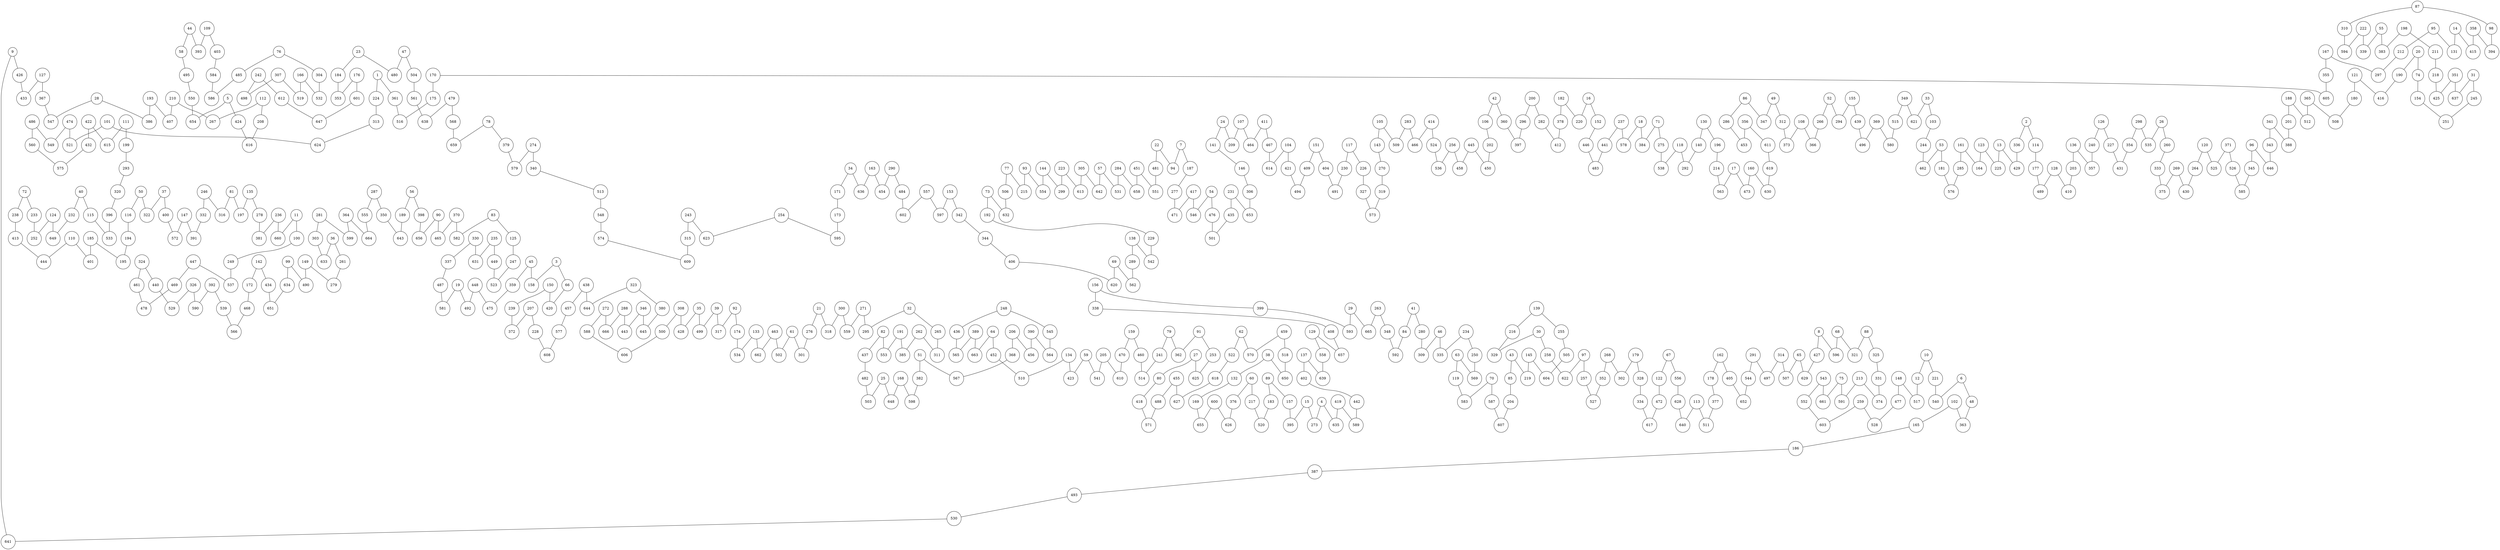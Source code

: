 graph gr666 {
	node [shape=circle fillcolor=white]
	1 [ pos = "10.098177,0.000000!"]
	2 [ pos = "7.985414,-17.556241!"]
	3 [ pos = "7.238149,-16.541935!"]
	4 [ pos = "6.858906,-16.777560!"]
	5 [ pos = "6.530154,-15.065358!"]
	6 [ pos = "5.515849,-13.808696!"]
	7 [ pos = "5.983731,-12.710238!"]
	8 [ pos = "5.725666,-12.796634!"]
	9 [ pos = "5.638149,-11.712763!"]
	10 [ pos = "5.842356,-11.936045!"]
	11 [ pos = "5.557363,-10.893689!"]
	12 [ pos = "6.559327,-10.558205!"]
	13 [ pos = "4.868443,-8.889762!"]
	14 [ pos = "5.077139,-8.462272!"]
	15 [ pos = "5.083871,-8.228892!"]
	16 [ pos = "5.216269,-7.982048!"]
	17 [ pos = "4.980645,-7.109116!"]
	18 [ pos = "5.311641,-5.882749!"]
	19 [ pos = "5.313885,-13.711080!"]
	20 [ pos = "5.318373,-13.153436!"]
	21 [ pos = "4.302945,-13.610098!"]
	22 [ pos = "4.205330,-13.715568!"]
	23 [ pos = "3.818233,-13.256662!"]
	24 [ pos = "3.638710,-13.137728!"]
	25 [ pos = "4.539691,-12.513885!"]
	26 [ pos = "3.732959,-12.572230!"]
	27 [ pos = "4.424123,-11.782328!"]
	28 [ pos = "3.932679,-11.938289!"]
	29 [ pos = "3.528752,-11.925947!"]
	30 [ pos = "5.214025,-10.329313!"]
	31 [ pos = "5.003086,-10.449369!"]
	32 [ pos = "4.618233,-10.723142!"]
	33 [ pos = "4.383731,-10.590743!"]
	34 [ pos = "3.958485,-10.919495!"]
	35 [ pos = "3.643198,-10.825245!"]
	36 [ pos = "3.305470,-10.683871!"]
	37 [ pos = "4.826928,-9.823282!"]
	38 [ pos = "4.659748,-9.804208!"]
	39 [ pos = "4.307433,-10.126227!"]
	40 [ pos = "3.936045,-10.101543!"]
	41 [ pos = "3.318934,-10.106031!"]
	42 [ pos = "4.734923,-9.316129!"]
	43 [ pos = "4.517251,-8.976157!"]
	44 [ pos = "4.382609,-9.459748!"]
	45 [ pos = "3.753156,-9.450771!"]
	46 [ pos = "4.736045,-7.970827!"]
	47 [ pos = "4.536325,-8.304067!"]
	48 [ pos = "4.439832,-8.423001!"]
	49 [ pos = "4.324264,-8.640673!"]
	50 [ pos = "3.388499,-9.133240!"]
	51 [ pos = "2.856662,-8.989621!"]
	52 [ pos = "2.810659,-8.663114!"]
	53 [ pos = "3.184292,-11.899018!"]
	54 [ pos = "2.842076,-11.585975!"]
	55 [ pos = "2.849930,-11.241515!"]
	56 [ pos = "2.483029,-10.940813!"]
	57 [ pos = "2.478541,-11.286396!"]
	58 [ pos = "2.288920,-11.579243!"]
	59 [ pos = "2.158766,-11.118093!"]
	60 [ pos = "2.135203,-11.009257!"]
	61 [ pos = "2.154278,-10.816269!"]
	62 [ pos = "1.852454,-11.169705!"]
	63 [ pos = "1.910799,-10.819635!"]
	64 [ pos = "1.973633,-10.384292!"]
	65 [ pos = "2.309116,-10.027489!"]
	66 [ pos = "1.941094,-9.887237!"]
	67 [ pos = "1.613464,-10.132959!"]
	68 [ pos = "1.505750,-9.999439!"]
	69 [ pos = "1.577560,-9.776157!"]
	70 [ pos = "1.356522,-9.668443!"]
	71 [ pos = "1.072651,-9.430575!"]
	72 [ pos = "0.962693,-8.899860!"]
	73 [ pos = "2.589621,-9.225245!"]
	74 [ pos = "2.495372,-8.929032!"]
	75 [ pos = "2.245161,-8.470126!"]
	76 [ pos = "2.019635,-8.581206!"]
	77 [ pos = "2.055540,-8.100982!"]
	78 [ pos = "2.051052,-7.802525!"]
	79 [ pos = "2.051052,-7.413184!"]
	80 [ pos = "1.611220,-6.849930!"]
	81 [ pos = "1.465358,-6.661431!"]
	82 [ pos = "1.165778,-6.879102!"]
	83 [ pos = "1.353156,-7.692567!"]
	84 [ pos = "0.511641,-5.856942!"]
	85 [ pos = "0.617111,-6.182328!"]
	86 [ pos = "0.727069,-6.518934!"]
	87 [ pos = "1.155680,-7.468163!"]
	88 [ pos = "1.166900,-8.007854!"]
	89 [ pos = "1.188219,-8.356802!"]
	90 [ pos = "0.690042,-8.454418!"]
	91 [ pos = "0.489201,-8.308555!"]
	92 [ pos = "0.366900,-8.562132!"]
	93 [ pos = "-0.062833,-10.211501!"]
	94 [ pos = "-0.014586,-8.785414!"]
	95 [ pos = "-0.157083,-8.794390!"]
	96 [ pos = "-0.235624,-8.920056!"]
	97 [ pos = "-0.388219,-8.207574!"]
	98 [ pos = "-0.905470,-8.866199!"]
	99 [ pos = "-1.349790,-8.642917!"]
	100 [ pos = "-1.493408,-8.032539!"]
	101 [ pos = "-1.822160,-8.003366!"]
	102 [ pos = "-1.828892,-7.639832!"]
	103 [ pos = "-1.961290,-7.079944!"]
	104 [ pos = "-2.171108,-7.343619!"]
	105 [ pos = "-2.624404,-7.881066!"]
	106 [ pos = "-3.732959,-7.899018!"]
	107 [ pos = "-4.095372,-8.194109!"]
	108 [ pos = "-5.956802,-7.915849!"]
	109 [ pos = "-5.769425,-6.452735!"]
	110 [ pos = "-4.311921,-6.975596!"]
	111 [ pos = "-4.263675,-6.432539!"]
	112 [ pos = "-3.870968,-6.296774!"]
	113 [ pos = "-3.855259,-6.538008!"]
	114 [ pos = "-3.654418,-6.776999!"]
	115 [ pos = "-3.505189,-7.193268!"]
	116 [ pos = "-3.649930,-7.684712!"]
	117 [ pos = "-2.972230,-7.307714!"]
	118 [ pos = "-2.823001,-6.440393!"]
	119 [ pos = "-3.370547,-5.734642!"]
	120 [ pos = "-3.068724,-5.423843!"]
	121 [ pos = "-2.833100,-5.514727!"]
	122 [ pos = "-2.616550,-5.202805!"]
	123 [ pos = "-2.529032,-4.840393!"]
	124 [ pos = "-2.269846,-4.858345!"]
	125 [ pos = "-2.193548,-4.887518!"]
	126 [ pos = "-2.274334,-6.100421!"]
	127 [ pos = "-1.722300,-6.288920!"]
	128 [ pos = "-1.840112,-5.515849!"]
	129 [ pos = "-1.735764,-5.335203!"]
	130 [ pos = "-1.412623,-4.298457!"]
	131 [ pos = "-0.900982,-3.875456!"]
	132 [ pos = "-0.613745,-3.941655!"]
	133 [ pos = "-0.384853,-4.297335!"]
	134 [ pos = "-0.566620,-4.767461!"]
	135 [ pos = "-0.259187,-4.954839!"]
	136 [ pos = "-0.142496,-5.418233!"]
	137 [ pos = "-0.345582,-6.733240!"]
	138 [ pos = "-0.949229,-7.129313!"]
	139 [ pos = "1.632539,-2.615428!"]
	140 [ pos = "3.148387,-1.709958!"]
	141 [ pos = "3.633100,-1.855820!"]
	142 [ pos = "3.520898,-0.897616!"]
	143 [ pos = "3.746424,-0.824684!"]
	144 [ pos = "3.817111,-0.730435!"]
	145 [ pos = "3.820477,-0.512763!"]
	146 [ pos = "3.980926,-0.611501!"]
	147 [ pos = "3.975316,-0.048247!"]
	148 [ pos = "4.092006,0.339972!"]
	149 [ pos = "2.531276,0.594670!"]
	150 [ pos = "4.063955,0.714727!"]
	151 [ pos = "4.093128,1.134362!"]
	152 [ pos = "3.864236,1.173633!"]
	153 [ pos = "3.651052,1.470968!"]
	154 [ pos = "3.598317,2.248527!"]
	155 [ pos = "3.491725,3.314446!"]
	156 [ pos = "3.496213,3.610659!"]
	157 [ pos = "3.318934,3.627489!"]
	158 [ pos = "3.369425,3.495091!"]
	159 [ pos = "2.698457,3.649930!"]
	160 [ pos = "2.173352,4.167181!"]
	161 [ pos = "1.723422,3.626367!"]
	162 [ pos = "1.470968,3.380645!"]
	163 [ pos = "1.501262,2.828612!"]
	164 [ pos = "1.705470,4.323142!"]
	165 [ pos = "1.009818,4.319776!"]
	166 [ pos = "1.274614,4.834783!"]
	167 [ pos = "2.026367,-1.746985!"]
	168 [ pos = "1.615708,-1.936606!"]
	169 [ pos = "1.490042,-1.838990!"]
	170 [ pos = "1.291445,-1.722300!"]
	171 [ pos = "1.846844,-0.337728!"]
	172 [ pos = "1.390182,-0.897616!"]
	173 [ pos = "1.147826,-1.030014!"]
	174 [ pos = "1.044600,-1.506872!"]
	175 [ pos = "0.931276,-1.475456!"]
	176 [ pos = "0.693408,-1.174755!"]
	177 [ pos = "0.582328,-0.451052!"]
	178 [ pos = "0.719215,-0.151473!"]
	179 [ pos = "0.598036,-0.014586!"]
	180 [ pos = "0.682188,0.126788!"]
	181 [ pos = "0.705750,0.265919!"]
	182 [ pos = "1.371108,-0.146985!"]
	183 [ pos = "1.493408,0.232258!"]
	184 [ pos = "1.346424,0.931276!"]
	185 [ pos = "1.291445,1.469846!"]
	186 [ pos = "1.354278,1.686396!"]
	187 [ pos = "0.703506,0.363534!"]
	188 [ pos = "0.703506,0.815708!"]
	189 [ pos = "0.022440,0.722581!"]
	190 [ pos = "0.387097,0.950351!"]
	191 [ pos = "0.394951,1.269004!"]
	192 [ pos = "0.473492,2.058906!"]
	193 [ pos = "0.025806,1.040112!"]
	194 [ pos = "-0.466760,1.702104!"]
	195 [ pos = "-0.469004,1.703226!"]
	196 [ pos = "0.004488,2.037588!"]
	197 [ pos = "-0.621599,2.496494!"]
	198 [ pos = "0.033661,2.818513!"]
	199 [ pos = "-0.362412,3.278541!"]
	200 [ pos = "-0.176157,3.370547!"]
	201 [ pos = "0.021318,3.618513!"]
	202 [ pos = "-0.131276,4.094250!"]
	203 [ pos = "0.225526,5.071529!"]
	204 [ pos = "-0.452174,4.420757!"]
	205 [ pos = "-0.684432,4.388219!"]
	206 [ pos = "-0.727069,4.394951!"]
	207 [ pos = "-0.951473,1.474334!"]
	208 [ pos = "-1.395792,1.735764!"]
	209 [ pos = "-1.279102,3.060870!"]
	210 [ pos = "-1.401403,3.156241!"]
	211 [ pos = "-1.711080,3.160729!"]
	212 [ pos = "-2.254137,3.182048!"]
	213 [ pos = "-1.963534,3.481627!"]
	214 [ pos = "-1.735764,3.927069!"]
	215 [ pos = "-2.186816,3.873212!"]
	216 [ pos = "-2.870126,3.629734!"]
	217 [ pos = "-1.746985,-0.608135!"]
	218 [ pos = "-4.168303,-1.380084!"]
	219 [ pos = "-2.534642,1.605610!"]
	220 [ pos = "-2.506592,1.914165!"]
	221 [ pos = "-2.959888,1.694250!"]
	222 [ pos = "-2.743338,2.866760!"]
	223 [ pos = "-2.855540,3.152875!"]
	224 [ pos = "-2.934081,3.141655!"]
	225 [ pos = "-3.267321,2.925105!"]
	226 [ pos = "-3.315568,3.428892!"]
	227 [ pos = "-3.702665,3.091164!"]
	228 [ pos = "-3.767742,2.849930!"]
	229 [ pos = "-3.764376,2.044320!"]
	230 [ pos = "-2.604208,4.869565!"]
	231 [ pos = "-2.081346,5.308275!"]
	232 [ pos = "-1.364376,5.516971!"]
	233 [ pos = "-2.255259,6.429173!"]
	234 [ pos = "-0.491445,6.201403!"]
	235 [ pos = "4.200842,-2.849930!"]
	236 [ pos = "4.311921,-1.018794!"]
	237 [ pos = "4.612623,-0.938008!"]
	238 [ pos = "4.177279,-0.627209!"]
	239 [ pos = "4.075175,-0.693408!"]
	240 [ pos = "4.087518,-0.476858!"]
	241 [ pos = "4.166059,-0.382609!"]
	242 [ pos = "4.210940,-0.500421!"]
	243 [ pos = "4.287237,-0.032539!"]
	244 [ pos = "4.407293,-0.024684!"]
	245 [ pos = "4.626087,0.236746!"]
	246 [ pos = "4.642917,-0.059467!"]
	247 [ pos = "4.515007,-0.382609!"]
	248 [ pos = "4.644039,-0.497055!"]
	249 [ pos = "4.841515,-0.289481!"]
	250 [ pos = "4.849369,-0.923422!"]
	251 [ pos = "4.324264,0.141374!"]
	252 [ pos = "4.414025,0.268163!"]
	253 [ pos = "4.746143,0.146985!"]
	254 [ pos = "4.992987,-0.038149!"]
	255 [ pos = "4.865077,0.141374!"]
	256 [ pos = "4.844881,0.587938!"]
	257 [ pos = "4.871809,0.802244!"]
	258 [ pos = "4.871809,0.811220!"]
	259 [ pos = "4.759607,1.040112!"]
	260 [ pos = "5.105189,0.130154!"]
	261 [ pos = "5.078261,0.475736!"]
	262 [ pos = "5.099579,0.506031!"]
	263 [ pos = "5.060309,0.609257!"]
	264 [ pos = "5.412623,-0.481346!"]
	265 [ pos = "5.391304,-0.158205!"]
	266 [ pos = "5.288079,-0.149229!"]
	267 [ pos = "5.299299,0.046003!"]
	268 [ pos = "5.531557,0.008976!"]
	269 [ pos = "5.444039,0.246844!"]
	270 [ pos = "5.514727,0.451052!"]
	271 [ pos = "5.294811,0.562132!"]
	272 [ pos = "5.431697,0.686676!"]
	273 [ pos = "5.424965,0.835905!"]
	274 [ pos = "5.538289,0.683310!"]
	275 [ pos = "5.652735,0.599158!"]
	276 [ pos = "5.666199,0.471248!"]
	277 [ pos = "5.652735,0.341094!"]
	278 [ pos = "5.725666,0.384853!"]
	279 [ pos = "5.736886,0.476858!"]
	280 [ pos = "5.751473,0.592426!"]
	281 [ pos = "5.784011,0.480224!"]
	282 [ pos = "5.859187,0.509397!"]
	283 [ pos = "5.840112,0.569986!"]
	284 [ pos = "5.961290,0.710238!"]
	285 [ pos = "5.635905,-0.460028!"]
	286 [ pos = "5.658345,-0.172791!"]
	287 [ pos = "5.666199,-0.008976!"]
	288 [ pos = "5.754839,-0.351192!"]
	289 [ pos = "5.752595,-0.263675!"]
	290 [ pos = "5.755961,-0.011220!"]
	291 [ pos = "5.868163,-0.168303!"]
	292 [ pos = "5.974755,-0.286115!"]
	293 [ pos = "5.980365,-0.241234!"]
	294 [ pos = "5.972511,-0.145863!"]
	295 [ pos = "6.002805,-0.151473!"]
	296 [ pos = "6.125105,-0.151473!"]
	297 [ pos = "6.235063,-0.351192!"]
	298 [ pos = "6.230575,-0.465638!"]
	299 [ pos = "6.314727,-0.336606!"]
	300 [ pos = "6.406732,-0.228892!"]
	301 [ pos = "6.742216,-0.122300!"]
	302 [ pos = "6.957644,-0.724825!"]
	303 [ pos = "5.782889,-0.929032!"]
	304 [ pos = "5.879383,-0.940252!"]
	305 [ pos = "5.969144,-0.690042!"]
	306 [ pos = "6.098177,-0.622721!"]
	307 [ pos = "6.171108,-0.806732!"]
	308 [ pos = "7.191024,-2.413464!"]
	309 [ pos = "7.193268,-5.771669!"]
	310 [ pos = "8.565498,-7.682468!"]
	311 [ pos = "7.899018,2.627770!"]
	312 [ pos = "7.658906,1.935484!"]
	313 [ pos = "7.294250,2.836466!"]
	314 [ pos = "6.877980,2.631136!"]
	315 [ pos = "6.762412,2.487518!"]
	316 [ pos = "6.743338,2.757924!"]
	317 [ pos = "7.096774,1.150070!"]
	318 [ pos = "6.757924,0.583450!"]
	319 [ pos = "6.572791,0.611501!"]
	320 [ pos = "6.681627,1.172511!"]
	321 [ pos = "6.443759,1.299299!"]
	322 [ pos = "6.211501,1.458626!"]
	323 [ pos = "6.535764,1.724544!"]
	324 [ pos = "6.642356,2.023001!"]
	325 [ pos = "6.438149,2.039832!"]
	326 [ pos = "6.293408,1.136606!"]
	327 [ pos = "6.198036,1.147826!"]
	328 [ pos = "6.215989,1.385694!"]
	329 [ pos = "5.951192,0.952595!"]
	330 [ pos = "5.983731,1.076017!"]
	331 [ pos = "6.081346,1.130996!"]
	332 [ pos = "6.064516,1.354278!"]
	333 [ pos = "5.786255,0.826928!"]
	334 [ pos = "5.861431,1.059187!"]
	335 [ pos = "5.842356,1.276858!"]
	336 [ pos = "5.869285,1.485554!"]
	337 [ pos = "5.662833,0.678822!"]
	338 [ pos = "5.659467,0.791024!"]
	339 [ pos = "5.672931,0.739411!"]
	340 [ pos = "5.735764,0.725947!"]
	341 [ pos = "5.741374,0.804488!"]
	342 [ pos = "5.753717,0.786536!"]
	343 [ pos = "5.753717,0.800000!"]
	344 [ pos = "5.758205,0.800000!"]
	345 [ pos = "5.757083,0.816830!"]
	346 [ pos = "5.743619,1.042356!"]
	347 [ pos = "5.675175,1.235344!"]
	348 [ pos = "5.754839,1.299299!"]
	349 [ pos = "5.743619,1.368864!"]
	350 [ pos = "5.666199,1.408135!"]
	351 [ pos = "5.725666,1.507994!"]
	352 [ pos = "5.513604,0.739411!"]
	353 [ pos = "5.617952,0.942496!"]
	354 [ pos = "5.525947,0.945863!"]
	355 [ pos = "5.551753,1.072651!"]
	356 [ pos = "5.528191,1.238710!"]
	357 [ pos = "5.501262,0.924544!"]
	358 [ pos = "5.437307,1.022160!"]
	359 [ pos = "5.499018,1.353156!"]
	360 [ pos = "5.394670,1.272370!"]
	361 [ pos = "5.174755,0.683310!"]
	362 [ pos = "5.196073,0.715849!"]
	363 [ pos = "5.225245,0.814586!"]
	364 [ pos = "5.310519,0.824684!"]
	365 [ pos = "5.299299,0.933520!"]
	366 [ pos = "5.291445,1.261150!"]
	367 [ pos = "5.327349,1.460870!"]
	368 [ pos = "5.405891,1.591024!"]
	369 [ pos = "5.400281,1.817672!"]
	370 [ pos = "5.279102,1.713324!"]
	371 [ pos = "5.052454,0.830295!"]
	372 [ pos = "5.080505,1.023282!"]
	373 [ pos = "5.079383,1.234222!"]
	374 [ pos = "5.079383,1.369986!"]
	375 [ pos = "5.093969,1.510238!"]
	376 [ pos = "4.964937,0.961571!"]
	377 [ pos = "4.969425,1.256662!"]
	378 [ pos = "4.876297,1.251052!"]
	379 [ pos = "4.886396,1.377840!"]
	380 [ pos = "4.398317,1.009818!"]
	381 [ pos = "4.660870,1.378962!"]
	382 [ pos = "4.545302,1.589902!"]
	383 [ pos = "4.630575,1.721178!"]
	384 [ pos = "4.608135,1.853576!"]
	385 [ pos = "4.519495,1.924264!"]
	386 [ pos = "4.276017,1.720056!"]
	387 [ pos = "4.185133,1.689762!"]
	388 [ pos = "4.271529,1.482188!"]
	389 [ pos = "3.987658,1.605610!"]
	390 [ pos = "5.973633,1.606732!"]
	391 [ pos = "6.084712,2.064516!"]
	392 [ pos = "5.955680,2.019635!"]
	393 [ pos = "5.862553,1.856942!"]
	394 [ pos = "5.773913,2.165498!"]
	395 [ pos = "5.851332,2.356241!"]
	396 [ pos = "5.956802,2.590743!"]
	397 [ pos = "5.729032,1.907433!"]
	398 [ pos = "5.628050,2.131837!"]
	399 [ pos = "5.613464,2.196914!"]
	400 [ pos = "5.739130,2.507714!"]
	401 [ pos = "5.548387,1.484432!"]
	402 [ pos = "5.615708,1.600000!"]
	403 [ pos = "5.553997,2.038710!"]
	404 [ pos = "5.511360,1.836746!"]
	405 [ pos = "5.395792,1.915288!"]
	406 [ pos = "5.433941,2.373072!"]
	407 [ pos = "5.307153,2.137447!"]
	408 [ pos = "5.309397,2.398878!"]
	409 [ pos = "5.166900,2.034222!"]
	410 [ pos = "5.178121,2.254137!"]
	411 [ pos = "5.099579,2.370827!"]
	412 [ pos = "5.214025,2.621038!"]
	413 [ pos = "5.284712,3.068724!"]
	414 [ pos = "5.102945,2.702945!"]
	415 [ pos = "5.092847,2.846564!"]
	416 [ pos = "4.966059,2.923983!"]
	417 [ pos = "4.949229,3.185414!"]
	418 [ pos = "5.164656,1.605610!"]
	419 [ pos = "5.071529,1.601122!"]
	420 [ pos = "5.102945,1.748107!"]
	421 [ pos = "4.859467,1.825526!"]
	422 [ pos = "4.883029,2.047686!"]
	423 [ pos = "4.992987,2.277700!"]
	424 [ pos = "4.755119,2.027489!"]
	425 [ pos = "4.666480,2.385414!"]
	426 [ pos = "4.622721,2.187938!"]
	427 [ pos = "4.758485,2.601964!"]
	428 [ pos = "4.722581,2.743338!"]
	429 [ pos = "4.839271,3.091164!"]
	430 [ pos = "4.746143,3.060870!"]
	431 [ pos = "4.416269,2.194670!"]
	432 [ pos = "4.530715,2.531276!"]
	433 [ pos = "4.280505,2.405610!"]
	434 [ pos = "4.216550,2.628892!"]
	435 [ pos = "3.949509,2.815147!"]
	436 [ pos = "3.938289,3.727349!"]
	437 [ pos = "7.694811,3.708275!"]
	438 [ pos = "7.219074,4.523983!"]
	439 [ pos = "6.681627,3.382889!"]
	440 [ pos = "6.647966,2.743338!"]
	441 [ pos = "6.347265,2.699579!"]
	442 [ pos = "6.107153,2.277700!"]
	443 [ pos = "6.104909,2.826367!"]
	444 [ pos = "6.007293,3.067602!"]
	445 [ pos = "5.553997,2.692847!"]
	446 [ pos = "5.639271,3.400842!"]
	447 [ pos = "5.192707,3.415428!"]
	448 [ pos = "6.221599,4.190743!"]
	449 [ pos = "6.305750,4.936886!"]
	450 [ pos = "6.221599,5.506872!"]
	451 [ pos = "5.960168,5.620196!"]
	452 [ pos = "5.767181,4.387097!"]
	453 [ pos = "5.610098,4.056101!"]
	454 [ pos = "5.415989,3.881066!"]
	455 [ pos = "4.977279,3.738569!"]
	456 [ pos = "5.289201,4.423001!"]
	457 [ pos = "5.435063,4.964937!"]
	458 [ pos = "5.184853,5.389060!"]
	459 [ pos = "4.648527,4.991865!"]
	460 [ pos = "4.500421,4.970547!"]
	461 [ pos = "4.513885,5.555119!"]
	462 [ pos = "6.507714,6.300140!"]
	463 [ pos = "6.340533,6.772511!"]
	464 [ pos = "7.547826,7.133801!"]
	465 [ pos = "7.764376,9.880505!"]
	466 [ pos = "6.171108,8.217672!"]
	467 [ pos = "6.173352,9.262272!"]
	468 [ pos = "6.284432,10.378682!"]
	469 [ pos = "5.553997,8.201964!"]
	470 [ pos = "4.841515,8.591304!"]
	471 [ pos = "4.622721,7.762132!"]
	472 [ pos = "4.420757,7.459187!"]
	473 [ pos = "4.302945,7.683590!"]
	474 [ pos = "4.878541,9.800842!"]
	475 [ pos = "5.852454,11.691445!"]
	476 [ pos = "5.335203,11.952875!"]
	477 [ pos = "5.837868,12.712482!"]
	478 [ pos = "6.971108,14.529032!"]
	479 [ pos = "7.231417,19.892286!"]
	480 [ pos = "5.947826,17.771669!"]
	481 [ pos = "6.658065,16.884151!"]
	482 [ pos = "5.629173,14.285554!"]
	483 [ pos = "5.649369,15.373913!"]
	484 [ pos = "5.415989,15.153997!"]
	485 [ pos = "5.226367,15.979804!"]
	486 [ pos = "4.835905,14.761290!"]
	487 [ pos = "4.601403,3.206732!"]
	488 [ pos = "4.291725,3.039551!"]
	489 [ pos = "4.438710,3.648808!"]
	490 [ pos = "4.311921,3.960729!"]
	491 [ pos = "4.426367,4.153717!"]
	492 [ pos = "4.437588,4.619355!"]
	493 [ pos = "4.213184,4.503787!"]
	494 [ pos = "4.152595,3.947265!"]
	495 [ pos = "4.052735,4.162693!"]
	496 [ pos = "3.864236,4.087518!"]
	497 [ pos = "3.736325,4.059467!"]
	498 [ pos = "3.762132,3.960729!"]
	499 [ pos = "3.542216,3.989902!"]
	500 [ pos = "3.646564,3.927069!"]
	501 [ pos = "3.594951,3.866480!"]
	502 [ pos = "3.529874,3.942777!"]
	503 [ pos = "2.724264,4.416269!"]
	504 [ pos = "2.389902,4.389341!"]
	505 [ pos = "2.386536,4.430856!"]
	506 [ pos = "1.708836,4.950351!"]
	507 [ pos = "1.624684,4.776438!"]
	508 [ pos = "1.396914,5.062553!"]
	509 [ pos = "1.606732,5.506872!"]
	510 [ pos = "2.622160,6.546985!"]
	511 [ pos = "2.825245,6.191304!"]
	512 [ pos = "2.824123,5.758205!"]
	513 [ pos = "2.931837,5.649369!"]
	514 [ pos = "2.735484,5.209537!"]
	515 [ pos = "3.276297,5.339691!"]
	516 [ pos = "3.399719,5.326227!"]
	517 [ pos = "3.726227,4.964937!"]
	518 [ pos = "3.958485,4.968303!"]
	519 [ pos = "4.061711,4.833661!"]
	520 [ pos = "4.269285,5.181487!"]
	521 [ pos = "4.169425,5.538289!"]
	522 [ pos = "3.971950,5.751473!"]
	523 [ pos = "3.836185,5.277980!"]
	524 [ pos = "3.388499,5.403647!"]
	525 [ pos = "3.635344,5.764937!"]
	526 [ pos = "3.294250,5.870407!"]
	527 [ pos = "3.385133,6.401122!"]
	528 [ pos = "4.059467,6.660309!"]
	529 [ pos = "3.837307,6.969986!"]
	530 [ pos = "3.514165,7.326788!"]
	531 [ pos = "3.849649,7.755400!"]
	532 [ pos = "3.743058,8.195231!"]
	533 [ pos = "3.517532,8.323142!"]
	534 [ pos = "3.506311,8.196353!"]
	535 [ pos = "3.378401,7.998878!"]
	536 [ pos = "3.379523,7.517532!"]
	537 [ pos = "3.076578,7.688079!"]
	538 [ pos = "2.829734,7.654418!"]
	539 [ pos = "2.751192,7.520898!"]
	540 [ pos = "3.387377,8.753997!"]
	541 [ pos = "3.186536,8.654137!"]
	542 [ pos = "2.936325,8.192987!"]
	543 [ pos = "2.978962,8.470126!"]
	544 [ pos = "2.948668,8.999719!"]
	545 [ pos = "2.827489,9.312763!"]
	546 [ pos = "2.845442,9.545021!"]
	547 [ pos = "2.504348,9.898457!"]
	548 [ pos = "2.582889,8.120056!"]
	549 [ pos = "2.366339,8.870687!"]
	550 [ pos = "2.277700,9.593268!"]
	551 [ pos = "2.084712,8.134642!"]
	552 [ pos = "1.933240,8.784292!"]
	553 [ pos = "1.954558,9.332959!"]
	554 [ pos = "1.706592,8.426367!"]
	555 [ pos = "1.412623,8.678822!"]
	556 [ pos = "1.464236,8.995231!"]
	557 [ pos = "1.176999,8.797756!"]
	558 [ pos = "1.072651,8.759607!"]
	559 [ pos = "0.736045,8.921178!"]
	560 [ pos = "3.077700,9.558485!"]
	561 [ pos = "3.060870,10.029734!"]
	562 [ pos = "2.628892,10.126227!"]
	563 [ pos = "2.490884,10.266480!"]
	564 [ pos = "2.468443,10.776999!"]
	565 [ pos = "1.847966,10.782609!"]
	566 [ pos = "2.072370,11.061992!"]
	567 [ pos = "2.190182,11.453576!"]
	568 [ pos = "1.972511,11.484993!"]
	569 [ pos = "2.358485,11.838429!"]
	570 [ pos = "1.826648,12.046003!"]
	571 [ pos = "1.799719,12.132398!"]
	572 [ pos = "1.172511,11.938289!"]
	573 [ pos = "1.271248,11.730715!"]
	574 [ pos = "1.509116,11.254979!"]
	575 [ pos = "0.589060,11.242637!"]
	576 [ pos = "0.347826,11.379523!"]
	577 [ pos = "0.131276,11.614025!"]
	578 [ pos = "0.375877,11.040673!"]
	579 [ pos = "-0.063955,11.243759!"]
	580 [ pos = "-0.286115,11.719495!"]
	581 [ pos = "-0.684432,11.947265!"]
	582 [ pos = "-0.733801,12.046003!"]
	583 [ pos = "-0.839271,12.366900!"]
	584 [ pos = "-0.802244,12.617111!"]
	585 [ pos = "-0.941374,12.917812!"]
	586 [ pos = "-1.133240,13.840112!"]
	587 [ pos = "-0.359046,12.830295!"]
	588 [ pos = "0.149229,12.364656!"]
	589 [ pos = "0.511641,12.852735!"]
	590 [ pos = "-0.033661,13.137728!"]
	591 [ pos = "-0.568864,13.378962!"]
	592 [ pos = "0.144741,13.970266!"]
	593 [ pos = "-0.384853,14.375316!"]
	594 [ pos = "-0.605891,14.861150!"]
	595 [ pos = "0.789902,14.065638!"]
	596 [ pos = "1.142216,13.861431!"]
	597 [ pos = "1.169144,13.726788!"]
	598 [ pos = "1.610098,13.576438!"]
	599 [ pos = "2.487518,12.801122!"]
	600 [ pos = "2.511080,13.483310!"]
	601 [ pos = "2.808415,13.610098!"]
	602 [ pos = "3.298738,10.220477!"]
	603 [ pos = "4.042637,11.602805!"]
	604 [ pos = "3.831697,12.176157!"]
	605 [ pos = "3.409818,11.673492!"]
	606 [ pos = "3.297616,11.931557!"]
	607 [ pos = "2.810659,11.489481!"]
	608 [ pos = "2.587377,12.696774!"]
	609 [ pos = "2.923983,13.371108!"]
	610 [ pos = "3.406452,12.810098!"]
	611 [ pos = "3.593829,13.292567!"]
	612 [ pos = "3.493969,13.607854!"]
	613 [ pos = "3.868724,12.722581!"]
	614 [ pos = "4.046003,13.485554!"]
	615 [ pos = "4.213184,12.600281!"]
	616 [ pos = "4.384853,13.141094!"]
	617 [ pos = "4.437588,13.043478!"]
	618 [ pos = "4.323142,13.615708!"]
	619 [ pos = "4.654137,13.831136!"]
	620 [ pos = "5.099579,14.183450!"]
	621 [ pos = "4.376999,14.075736!"]
	622 [ pos = "4.188499,14.202525!"]
	623 [ pos = "3.933801,14.477419!"]
	624 [ pos = "4.828050,15.844039!"]
	625 [ pos = "4.424123,15.716129!"]
	626 [ pos = "4.280505,15.767742!"]
	627 [ pos = "3.974194,15.647686!"]
	628 [ pos = "3.938289,15.321178!"]
	629 [ pos = "4.077419,15.303226!"]
	630 [ pos = "3.927069,15.197756!"]
	631 [ pos = "3.859748,15.180926!"]
	632 [ pos = "3.841795,14.840954!"]
	633 [ pos = "3.644320,14.535764!"]
	634 [ pos = "3.518654,14.623282!"]
	635 [ pos = "2.931837,14.294530!"]
	636 [ pos = "1.490042,16.209818!"]
	637 [ pos = "-0.260309,15.755400!"]
	638 [ pos = "-0.462272,17.068163!"]
	639 [ pos = "-1.043478,16.504909!"]
	640 [ pos = "-1.377840,14.642356!"]
	641 [ pos = "-3.541094,12.959327!"]
	642 [ pos = "-3.876578,15.523142!"]
	643 [ pos = "-4.206452,16.222160!"]
	644 [ pos = "-4.771950,16.515007!"]
	645 [ pos = "-3.761010,16.957083!"]
	646 [ pos = "-3.060870,17.169144!"]
	647 [ pos = "-2.149790,16.435344!"]
	648 [ pos = "-2.627770,14.982328!"]
	649 [ pos = "-5.107433,19.107994!"]
	650 [ pos = "-4.860589,19.341374!"]
	651 [ pos = "-4.620477,19.575877!"]
	652 [ pos = "-4.097616,19.574755!"]
	653 [ pos = "-2.365217,-19.648808!"]
	654 [ pos = "-1.588780,-19.121459!"]
	655 [ pos = "-2.028612,20.000000!"]
	656 [ pos = "-2.486396,18.655820!"]
	657 [ pos = "-1.038990,17.904067!"]
	658 [ pos = "-0.035905,18.687237!"]
	659 [ pos = "1.273492,18.539130!"]
	660 [ pos = "2.377560,-17.674053!"]
	661 [ pos = "0.170547,-17.638149!"]
	662 [ pos = "-1.060309,-15.596073!"]
	663 [ pos = "-1.943338,-16.756241!"]
	664 [ pos = "-2.809537,-14.592987!"]
	665 [ pos = "-3.037307,-12.254698!"]
	666 [ pos = "-10.098177,0.000000!"]

	1 -- 224
	1 -- 361
	2 -- 114
	2 -- 336
	3 -- 66
	3 -- 158
	4 -- 273
	4 -- 635
	5 -- 424
	5 -- 654
	6 -- 48
	6 -- 540
	7 -- 94
	7 -- 187
	8 -- 427
	8 -- 596
	9 -- 426
	9 -- 641
	10 -- 12
	10 -- 221
	11 -- 100
	11 -- 660
	12 -- 517
	13 -- 225
	13 -- 429
	14 -- 131
	14 -- 415
	15 -- 273
	15 -- 395
	16 -- 152
	16 -- 220
	17 -- 473
	17 -- 563
	18 -- 384
	18 -- 578
	19 -- 492
	19 -- 581
	20 -- 74
	20 -- 190
	21 -- 276
	21 -- 318
	22 -- 94
	22 -- 481
	23 -- 184
	23 -- 480
	24 -- 141
	24 -- 209
	25 -- 503
	25 -- 648
	26 -- 260
	26 -- 535
	27 -- 80
	27 -- 625
	28 -- 386
	28 -- 547
	29 -- 593
	29 -- 665
	30 -- 258
	30 -- 329
	31 -- 245
	31 -- 637
	32 -- 265
	32 -- 295
	33 -- 103
	33 -- 621
	34 -- 171
	34 -- 636
	35 -- 428
	35 -- 499
	36 -- 261
	36 -- 633
	37 -- 322
	37 -- 400
	38 -- 132
	38 -- 650
	39 -- 317
	39 -- 499
	40 -- 115
	40 -- 232
	41 -- 84
	41 -- 280
	42 -- 106
	42 -- 360
	43 -- 85
	43 -- 219
	44 -- 58
	44 -- 393
	45 -- 158
	45 -- 359
	46 -- 309
	46 -- 335
	47 -- 480
	47 -- 504
	48 -- 363
	49 -- 312
	49 -- 347
	50 -- 116
	50 -- 322
	51 -- 382
	51 -- 567
	52 -- 266
	52 -- 294
	53 -- 181
	53 -- 462
	54 -- 476
	54 -- 546
	55 -- 339
	55 -- 383
	56 -- 189
	56 -- 398
	57 -- 531
	57 -- 642
	58 -- 495
	59 -- 423
	59 -- 541
	60 -- 217
	60 -- 376
	61 -- 301
	61 -- 502
	62 -- 522
	62 -- 570
	63 -- 119
	63 -- 569
	64 -- 452
	64 -- 663
	65 -- 507
	65 -- 629
	66 -- 420
	67 -- 122
	67 -- 556
	68 -- 321
	68 -- 596
	69 -- 562
	69 -- 620
	70 -- 583
	70 -- 587
	71 -- 275
	71 -- 384
	72 -- 233
	72 -- 238
	73 -- 192
	73 -- 632
	74 -- 154
	75 -- 591
	75 -- 661
	76 -- 304
	76 -- 485
	77 -- 215
	77 -- 506
	78 -- 379
	78 -- 659
	79 -- 241
	79 -- 362
	80 -- 418
	81 -- 197
	81 -- 316
	82 -- 437
	82 -- 553
	83 -- 125
	83 -- 582
	84 -- 592
	85 -- 204
	86 -- 286
	86 -- 347
	87 -- 98
	87 -- 310
	88 -- 321
	88 -- 325
	89 -- 157
	89 -- 183
	90 -- 465
	90 -- 656
	91 -- 253
	91 -- 362
	92 -- 174
	92 -- 317
	93 -- 215
	93 -- 554
	95 -- 131
	95 -- 212
	96 -- 345
	96 -- 646
	97 -- 257
	97 -- 622
	98 -- 394
	99 -- 490
	99 -- 634
	100 -- 249
	101 -- 521
	101 -- 624
	102 -- 165
	102 -- 363
	103 -- 244
	104 -- 421
	104 -- 614
	105 -- 143
	105 -- 509
	106 -- 202
	107 -- 209
	107 -- 464
	108 -- 366
	108 -- 373
	109 -- 393
	109 -- 403
	110 -- 401
	110 -- 444
	111 -- 199
	111 -- 615
	112 -- 208
	112 -- 267
	113 -- 511
	113 -- 640
	114 -- 177
	115 -- 533
	116 -- 194
	117 -- 226
	117 -- 230
	118 -- 292
	118 -- 538
	119 -- 583
	120 -- 264
	120 -- 525
	121 -- 180
	121 -- 416
	122 -- 472
	123 -- 164
	123 -- 225
	124 -- 252
	124 -- 649
	125 -- 247
	126 -- 227
	126 -- 240
	127 -- 367
	127 -- 433
	128 -- 410
	128 -- 489
	129 -- 558
	129 -- 657
	130 -- 140
	130 -- 196
	132 -- 169
	133 -- 534
	133 -- 662
	134 -- 423
	134 -- 510
	135 -- 197
	135 -- 278
	136 -- 203
	136 -- 357
	137 -- 402
	137 -- 639
	138 -- 289
	138 -- 542
	139 -- 216
	139 -- 255
	140 -- 292
	141 -- 146
	142 -- 172
	142 -- 434
	143 -- 270
	144 -- 299
	144 -- 554
	145 -- 219
	145 -- 604
	146 -- 306
	147 -- 391
	147 -- 572
	148 -- 477
	148 -- 517
	149 -- 279
	149 -- 490
	150 -- 239
	150 -- 420
	151 -- 404
	151 -- 409
	152 -- 446
	153 -- 342
	153 -- 597
	154 -- 251
	155 -- 294
	155 -- 439
	156 -- 338
	156 -- 399
	157 -- 395
	159 -- 460
	159 -- 470
	160 -- 473
	160 -- 630
	161 -- 164
	161 -- 285
	162 -- 178
	162 -- 405
	163 -- 454
	163 -- 636
	165 -- 186
	166 -- 519
	166 -- 532
	167 -- 297
	167 -- 355
	168 -- 598
	168 -- 648
	169 -- 655
	170 -- 175
	170 -- 605
	171 -- 173
	172 -- 468
	173 -- 595
	174 -- 534
	175 -- 516
	176 -- 353
	176 -- 601
	177 -- 489
	178 -- 377
	179 -- 302
	179 -- 328
	180 -- 508
	181 -- 576
	182 -- 220
	182 -- 378
	183 -- 520
	184 -- 353
	185 -- 195
	185 -- 401
	186 -- 387
	187 -- 277
	188 -- 201
	188 -- 512
	189 -- 643
	190 -- 416
	191 -- 385
	191 -- 553
	192 -- 229
	193 -- 386
	193 -- 407
	194 -- 195
	196 -- 214
	198 -- 211
	198 -- 383
	199 -- 293
	200 -- 282
	200 -- 296
	201 -- 388
	202 -- 450
	203 -- 410
	204 -- 607
	205 -- 541
	205 -- 610
	206 -- 368
	206 -- 456
	207 -- 228
	207 -- 372
	208 -- 616
	210 -- 267
	210 -- 407
	211 -- 218
	212 -- 297
	213 -- 374
	213 -- 591
	214 -- 563
	216 -- 329
	217 -- 520
	218 -- 425
	221 -- 540
	222 -- 339
	222 -- 594
	223 -- 299
	223 -- 613
	224 -- 313
	226 -- 327
	227 -- 431
	228 -- 608
	229 -- 542
	230 -- 491
	231 -- 435
	231 -- 653
	232 -- 649
	233 -- 252
	234 -- 250
	234 -- 335
	235 -- 449
	235 -- 631
	236 -- 381
	236 -- 660
	237 -- 441
	237 -- 578
	238 -- 413
	239 -- 372
	240 -- 357
	241 -- 514
	242 -- 498
	242 -- 612
	243 -- 315
	243 -- 623
	244 -- 462
	245 -- 251
	246 -- 316
	246 -- 332
	247 -- 523
	248 -- 436
	248 -- 545
	249 -- 537
	250 -- 569
	253 -- 625
	254 -- 595
	254 -- 623
	255 -- 505
	256 -- 458
	256 -- 536
	257 -- 527
	258 -- 622
	259 -- 528
	259 -- 603
	260 -- 333
	261 -- 279
	262 -- 311
	262 -- 385
	263 -- 348
	263 -- 665
	264 -- 430
	265 -- 311
	266 -- 366
	268 -- 302
	268 -- 352
	269 -- 375
	269 -- 430
	270 -- 319
	271 -- 295
	271 -- 559
	272 -- 588
	272 -- 666
	274 -- 340
	274 -- 579
	275 -- 538
	276 -- 301
	277 -- 471
	278 -- 381
	280 -- 309
	281 -- 303
	281 -- 599
	282 -- 412
	283 -- 466
	283 -- 509
	284 -- 531
	284 -- 658
	285 -- 576
	286 -- 453
	287 -- 350
	287 -- 555
	288 -- 443
	288 -- 666
	289 -- 562
	290 -- 454
	290 -- 484
	291 -- 497
	291 -- 544
	293 -- 320
	296 -- 397
	298 -- 354
	298 -- 535
	300 -- 318
	300 -- 559
	303 -- 633
	304 -- 532
	305 -- 613
	305 -- 642
	306 -- 653
	307 -- 498
	307 -- 519
	308 -- 428
	308 -- 500
	310 -- 594
	312 -- 373
	313 -- 624
	314 -- 497
	314 -- 507
	315 -- 609
	319 -- 573
	320 -- 396
	323 -- 380
	323 -- 644
	324 -- 440
	324 -- 461
	325 -- 331
	326 -- 529
	326 -- 590
	327 -- 573
	328 -- 334
	330 -- 337
	330 -- 631
	331 -- 374
	332 -- 391
	333 -- 375
	334 -- 617
	336 -- 429
	337 -- 487
	338 -- 408
	340 -- 513
	341 -- 343
	341 -- 388
	342 -- 344
	343 -- 646
	344 -- 406
	345 -- 585
	346 -- 443
	346 -- 645
	348 -- 592
	349 -- 515
	349 -- 621
	350 -- 643
	351 -- 425
	351 -- 637
	352 -- 527
	354 -- 431
	355 -- 605
	356 -- 453
	356 -- 611
	358 -- 394
	358 -- 415
	359 -- 475
	360 -- 397
	361 -- 516
	364 -- 599
	364 -- 664
	365 -- 508
	365 -- 512
	367 -- 547
	368 -- 567
	369 -- 496
	369 -- 580
	370 -- 465
	370 -- 582
	371 -- 525
	371 -- 526
	376 -- 626
	377 -- 511
	378 -- 412
	379 -- 579
	380 -- 645
	382 -- 598
	387 -- 493
	389 -- 565
	389 -- 663
	390 -- 456
	390 -- 564
	392 -- 539
	392 -- 590
	396 -- 533
	398 -- 656
	399 -- 593
	400 -- 572
	402 -- 442
	403 -- 584
	404 -- 491
	405 -- 652
	406 -- 620
	408 -- 657
	409 -- 494
	411 -- 464
	411 -- 467
	413 -- 444
	414 -- 466
	414 -- 524
	417 -- 471
	417 -- 546
	418 -- 571
	419 -- 589
	419 -- 635
	421 -- 494
	422 -- 432
	422 -- 615
	424 -- 616
	426 -- 433
	427 -- 629
	432 -- 575
	434 -- 651
	435 -- 501
	436 -- 565
	437 -- 482
	438 -- 457
	438 -- 644
	439 -- 496
	440 -- 529
	441 -- 483
	442 -- 589
	445 -- 450
	445 -- 458
	446 -- 483
	447 -- 469
	447 -- 537
	448 -- 475
	448 -- 492
	449 -- 523
	451 -- 551
	451 -- 658
	452 -- 510
	455 -- 488
	455 -- 627
	457 -- 577
	459 -- 518
	459 -- 570
	460 -- 514
	461 -- 478
	463 -- 502
	463 -- 662
	467 -- 614
	468 -- 566
	469 -- 478
	470 -- 610
	472 -- 617
	474 -- 521
	474 -- 549
	476 -- 501
	477 -- 528
	479 -- 568
	479 -- 638
	481 -- 551
	482 -- 503
	484 -- 602
	485 -- 586
	486 -- 549
	486 -- 560
	487 -- 581
	488 -- 571
	493 -- 530
	495 -- 550
	500 -- 606
	504 -- 561
	505 -- 604
	506 -- 632
	513 -- 548
	515 -- 580
	518 -- 650
	522 -- 618
	524 -- 536
	526 -- 585
	530 -- 641
	539 -- 566
	543 -- 552
	543 -- 661
	544 -- 652
	545 -- 564
	548 -- 574
	550 -- 654
	552 -- 603
	555 -- 664
	556 -- 628
	557 -- 597
	557 -- 602
	558 -- 639
	560 -- 575
	561 -- 638
	568 -- 659
	574 -- 609
	577 -- 608
	584 -- 586
	587 -- 607
	588 -- 606
	600 -- 626
	600 -- 655
	601 -- 647
	611 -- 619
	612 -- 647
	618 -- 627
	619 -- 630
	628 -- 640
	634 -- 651
}